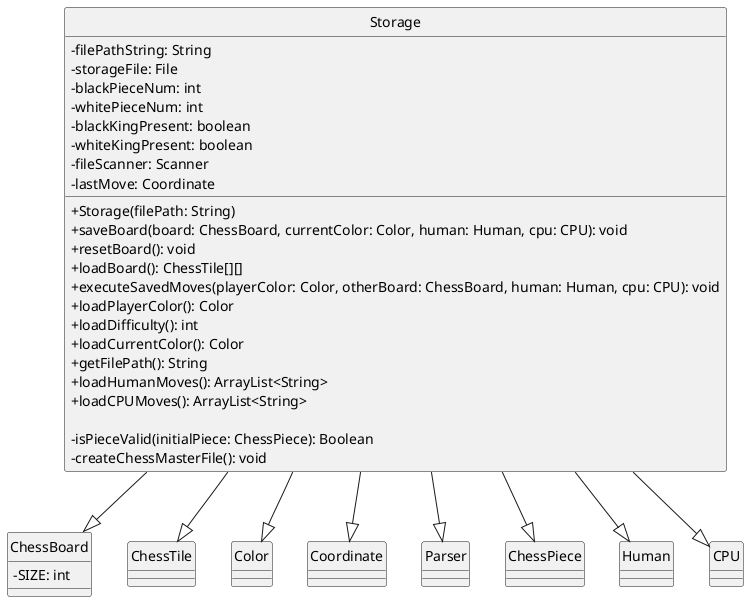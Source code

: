 @startuml
hide circle
skinparam classAttributeIconSize 0
class Storage {
  - filePathString: String
  - storageFile: File
  - blackPieceNum: int
  - whitePieceNum: int
  - blackKingPresent: boolean
  - whiteKingPresent: boolean
  - fileScanner: Scanner
  - lastMove: Coordinate

  + Storage(filePath: String)
  + saveBoard(board: ChessBoard, currentColor: Color, human: Human, cpu: CPU): void
  + resetBoard(): void
  + loadBoard(): ChessTile[][]
  + executeSavedMoves(playerColor: Color, otherBoard: ChessBoard, human: Human, cpu: CPU): void
  + loadPlayerColor(): Color
  + loadDifficulty(): int
  + loadCurrentColor(): Color
  + getFilePath(): String
  + loadHumanMoves(): ArrayList<String>
  + loadCPUMoves(): ArrayList<String>

  - isPieceValid(initialPiece: ChessPiece): Boolean
  - createChessMasterFile(): void

}

class ChessBoard {
  - SIZE: int
}

class ChessTile

class Color

class Coordinate

class Parser

class ChessPiece

class Human

class CPU

Storage --|> ChessBoard
Storage --|> ChessTile
Storage --|> Color
Storage --|> Coordinate
Storage --|> Parser
Storage --|> ChessPiece
Storage --|> Human
Storage --|> CPU

@enduml

